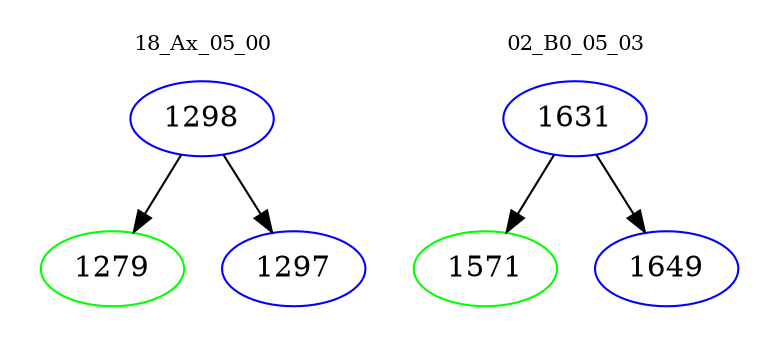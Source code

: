 digraph{
subgraph cluster_0 {
color = white
label = "18_Ax_05_00";
fontsize=10;
T0_1298 [label="1298", color="blue"]
T0_1298 -> T0_1279 [color="black"]
T0_1279 [label="1279", color="green"]
T0_1298 -> T0_1297 [color="black"]
T0_1297 [label="1297", color="blue"]
}
subgraph cluster_1 {
color = white
label = "02_B0_05_03";
fontsize=10;
T1_1631 [label="1631", color="blue"]
T1_1631 -> T1_1571 [color="black"]
T1_1571 [label="1571", color="green"]
T1_1631 -> T1_1649 [color="black"]
T1_1649 [label="1649", color="blue"]
}
}
